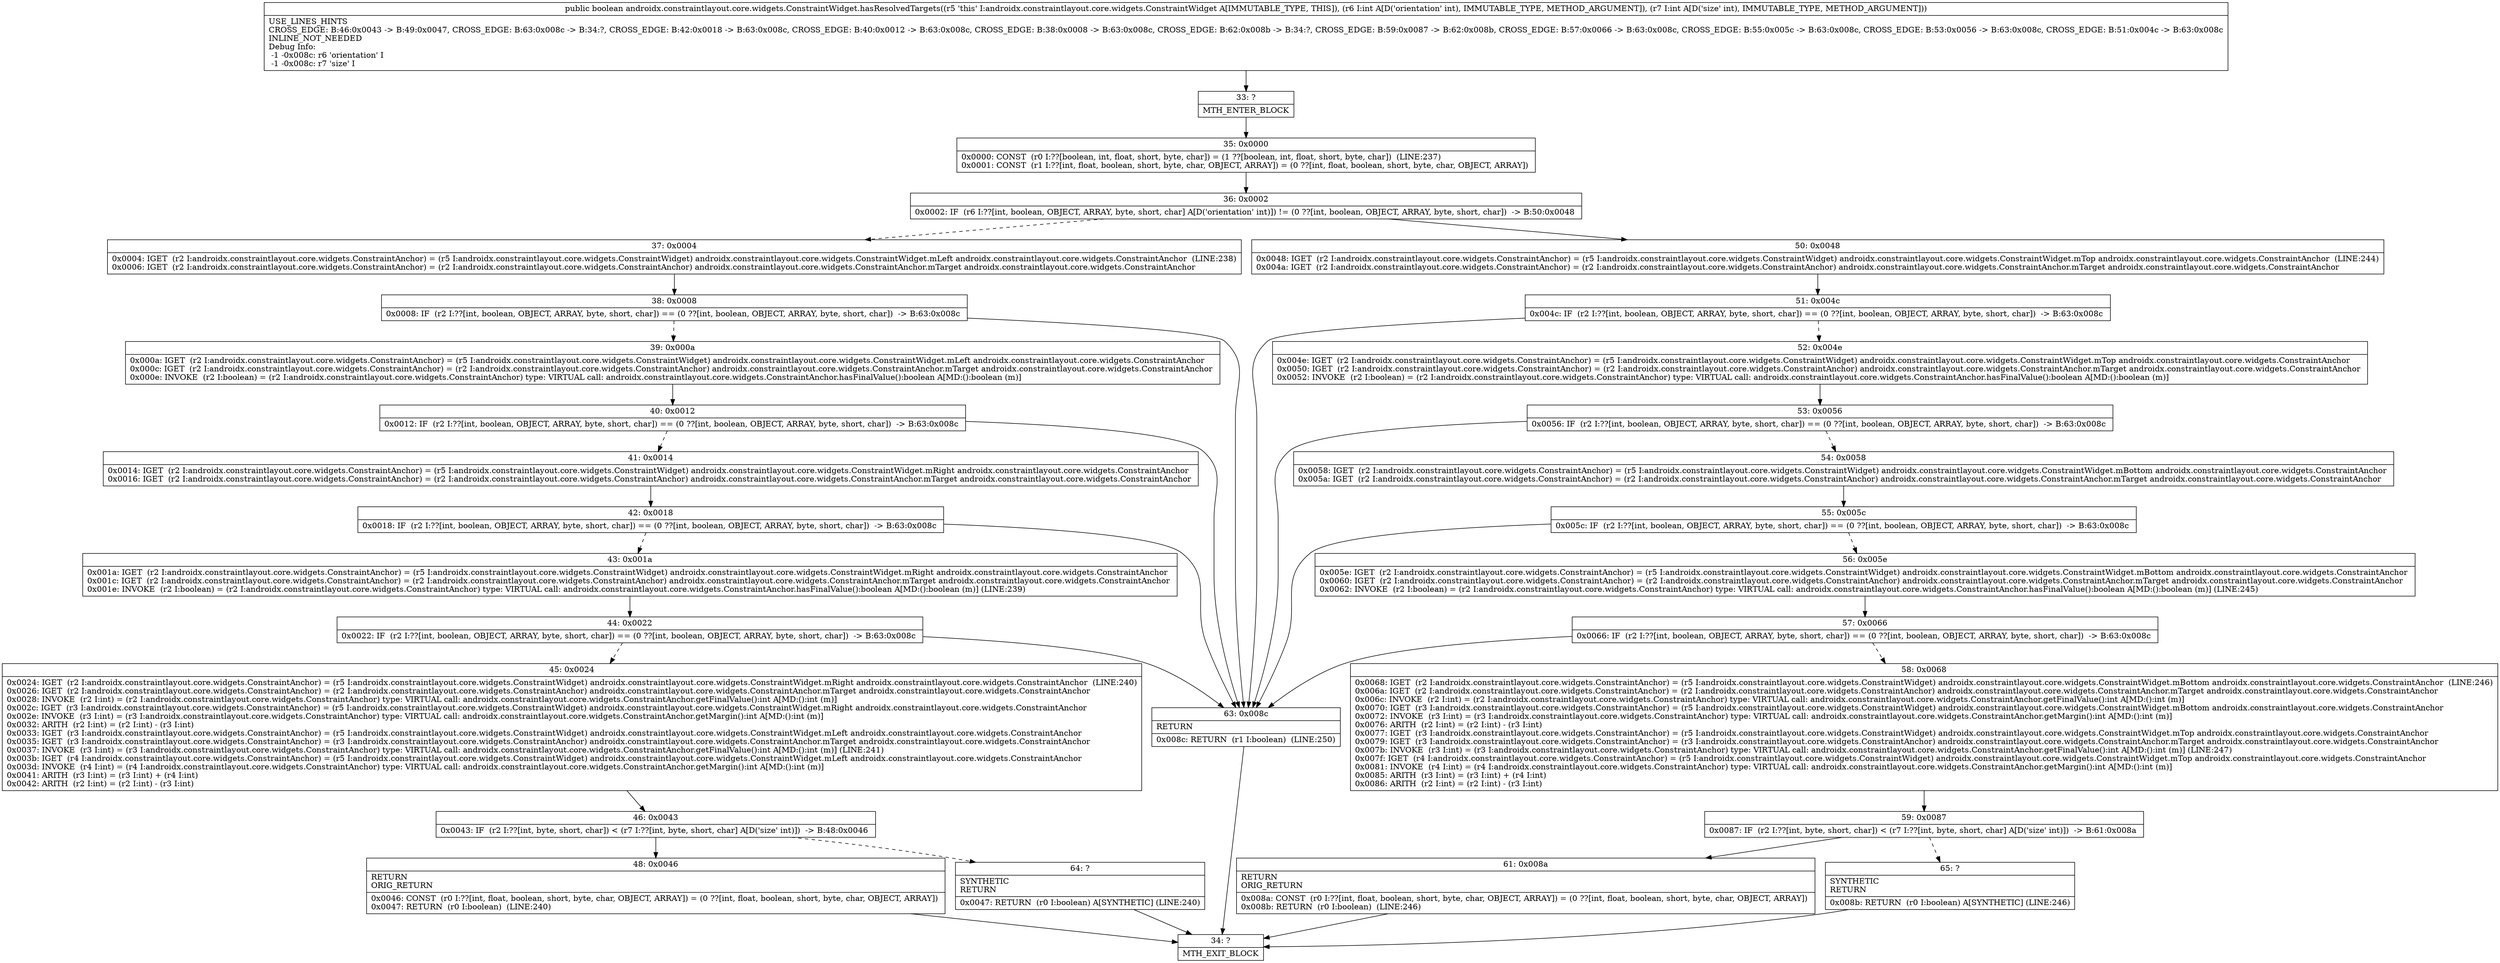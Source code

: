 digraph "CFG forandroidx.constraintlayout.core.widgets.ConstraintWidget.hasResolvedTargets(II)Z" {
Node_33 [shape=record,label="{33\:\ ?|MTH_ENTER_BLOCK\l}"];
Node_35 [shape=record,label="{35\:\ 0x0000|0x0000: CONST  (r0 I:??[boolean, int, float, short, byte, char]) = (1 ??[boolean, int, float, short, byte, char])  (LINE:237)\l0x0001: CONST  (r1 I:??[int, float, boolean, short, byte, char, OBJECT, ARRAY]) = (0 ??[int, float, boolean, short, byte, char, OBJECT, ARRAY]) \l}"];
Node_36 [shape=record,label="{36\:\ 0x0002|0x0002: IF  (r6 I:??[int, boolean, OBJECT, ARRAY, byte, short, char] A[D('orientation' int)]) != (0 ??[int, boolean, OBJECT, ARRAY, byte, short, char])  \-\> B:50:0x0048 \l}"];
Node_37 [shape=record,label="{37\:\ 0x0004|0x0004: IGET  (r2 I:androidx.constraintlayout.core.widgets.ConstraintAnchor) = (r5 I:androidx.constraintlayout.core.widgets.ConstraintWidget) androidx.constraintlayout.core.widgets.ConstraintWidget.mLeft androidx.constraintlayout.core.widgets.ConstraintAnchor  (LINE:238)\l0x0006: IGET  (r2 I:androidx.constraintlayout.core.widgets.ConstraintAnchor) = (r2 I:androidx.constraintlayout.core.widgets.ConstraintAnchor) androidx.constraintlayout.core.widgets.ConstraintAnchor.mTarget androidx.constraintlayout.core.widgets.ConstraintAnchor \l}"];
Node_38 [shape=record,label="{38\:\ 0x0008|0x0008: IF  (r2 I:??[int, boolean, OBJECT, ARRAY, byte, short, char]) == (0 ??[int, boolean, OBJECT, ARRAY, byte, short, char])  \-\> B:63:0x008c \l}"];
Node_39 [shape=record,label="{39\:\ 0x000a|0x000a: IGET  (r2 I:androidx.constraintlayout.core.widgets.ConstraintAnchor) = (r5 I:androidx.constraintlayout.core.widgets.ConstraintWidget) androidx.constraintlayout.core.widgets.ConstraintWidget.mLeft androidx.constraintlayout.core.widgets.ConstraintAnchor \l0x000c: IGET  (r2 I:androidx.constraintlayout.core.widgets.ConstraintAnchor) = (r2 I:androidx.constraintlayout.core.widgets.ConstraintAnchor) androidx.constraintlayout.core.widgets.ConstraintAnchor.mTarget androidx.constraintlayout.core.widgets.ConstraintAnchor \l0x000e: INVOKE  (r2 I:boolean) = (r2 I:androidx.constraintlayout.core.widgets.ConstraintAnchor) type: VIRTUAL call: androidx.constraintlayout.core.widgets.ConstraintAnchor.hasFinalValue():boolean A[MD:():boolean (m)]\l}"];
Node_40 [shape=record,label="{40\:\ 0x0012|0x0012: IF  (r2 I:??[int, boolean, OBJECT, ARRAY, byte, short, char]) == (0 ??[int, boolean, OBJECT, ARRAY, byte, short, char])  \-\> B:63:0x008c \l}"];
Node_41 [shape=record,label="{41\:\ 0x0014|0x0014: IGET  (r2 I:androidx.constraintlayout.core.widgets.ConstraintAnchor) = (r5 I:androidx.constraintlayout.core.widgets.ConstraintWidget) androidx.constraintlayout.core.widgets.ConstraintWidget.mRight androidx.constraintlayout.core.widgets.ConstraintAnchor \l0x0016: IGET  (r2 I:androidx.constraintlayout.core.widgets.ConstraintAnchor) = (r2 I:androidx.constraintlayout.core.widgets.ConstraintAnchor) androidx.constraintlayout.core.widgets.ConstraintAnchor.mTarget androidx.constraintlayout.core.widgets.ConstraintAnchor \l}"];
Node_42 [shape=record,label="{42\:\ 0x0018|0x0018: IF  (r2 I:??[int, boolean, OBJECT, ARRAY, byte, short, char]) == (0 ??[int, boolean, OBJECT, ARRAY, byte, short, char])  \-\> B:63:0x008c \l}"];
Node_43 [shape=record,label="{43\:\ 0x001a|0x001a: IGET  (r2 I:androidx.constraintlayout.core.widgets.ConstraintAnchor) = (r5 I:androidx.constraintlayout.core.widgets.ConstraintWidget) androidx.constraintlayout.core.widgets.ConstraintWidget.mRight androidx.constraintlayout.core.widgets.ConstraintAnchor \l0x001c: IGET  (r2 I:androidx.constraintlayout.core.widgets.ConstraintAnchor) = (r2 I:androidx.constraintlayout.core.widgets.ConstraintAnchor) androidx.constraintlayout.core.widgets.ConstraintAnchor.mTarget androidx.constraintlayout.core.widgets.ConstraintAnchor \l0x001e: INVOKE  (r2 I:boolean) = (r2 I:androidx.constraintlayout.core.widgets.ConstraintAnchor) type: VIRTUAL call: androidx.constraintlayout.core.widgets.ConstraintAnchor.hasFinalValue():boolean A[MD:():boolean (m)] (LINE:239)\l}"];
Node_44 [shape=record,label="{44\:\ 0x0022|0x0022: IF  (r2 I:??[int, boolean, OBJECT, ARRAY, byte, short, char]) == (0 ??[int, boolean, OBJECT, ARRAY, byte, short, char])  \-\> B:63:0x008c \l}"];
Node_45 [shape=record,label="{45\:\ 0x0024|0x0024: IGET  (r2 I:androidx.constraintlayout.core.widgets.ConstraintAnchor) = (r5 I:androidx.constraintlayout.core.widgets.ConstraintWidget) androidx.constraintlayout.core.widgets.ConstraintWidget.mRight androidx.constraintlayout.core.widgets.ConstraintAnchor  (LINE:240)\l0x0026: IGET  (r2 I:androidx.constraintlayout.core.widgets.ConstraintAnchor) = (r2 I:androidx.constraintlayout.core.widgets.ConstraintAnchor) androidx.constraintlayout.core.widgets.ConstraintAnchor.mTarget androidx.constraintlayout.core.widgets.ConstraintAnchor \l0x0028: INVOKE  (r2 I:int) = (r2 I:androidx.constraintlayout.core.widgets.ConstraintAnchor) type: VIRTUAL call: androidx.constraintlayout.core.widgets.ConstraintAnchor.getFinalValue():int A[MD:():int (m)]\l0x002c: IGET  (r3 I:androidx.constraintlayout.core.widgets.ConstraintAnchor) = (r5 I:androidx.constraintlayout.core.widgets.ConstraintWidget) androidx.constraintlayout.core.widgets.ConstraintWidget.mRight androidx.constraintlayout.core.widgets.ConstraintAnchor \l0x002e: INVOKE  (r3 I:int) = (r3 I:androidx.constraintlayout.core.widgets.ConstraintAnchor) type: VIRTUAL call: androidx.constraintlayout.core.widgets.ConstraintAnchor.getMargin():int A[MD:():int (m)]\l0x0032: ARITH  (r2 I:int) = (r2 I:int) \- (r3 I:int) \l0x0033: IGET  (r3 I:androidx.constraintlayout.core.widgets.ConstraintAnchor) = (r5 I:androidx.constraintlayout.core.widgets.ConstraintWidget) androidx.constraintlayout.core.widgets.ConstraintWidget.mLeft androidx.constraintlayout.core.widgets.ConstraintAnchor \l0x0035: IGET  (r3 I:androidx.constraintlayout.core.widgets.ConstraintAnchor) = (r3 I:androidx.constraintlayout.core.widgets.ConstraintAnchor) androidx.constraintlayout.core.widgets.ConstraintAnchor.mTarget androidx.constraintlayout.core.widgets.ConstraintAnchor \l0x0037: INVOKE  (r3 I:int) = (r3 I:androidx.constraintlayout.core.widgets.ConstraintAnchor) type: VIRTUAL call: androidx.constraintlayout.core.widgets.ConstraintAnchor.getFinalValue():int A[MD:():int (m)] (LINE:241)\l0x003b: IGET  (r4 I:androidx.constraintlayout.core.widgets.ConstraintAnchor) = (r5 I:androidx.constraintlayout.core.widgets.ConstraintWidget) androidx.constraintlayout.core.widgets.ConstraintWidget.mLeft androidx.constraintlayout.core.widgets.ConstraintAnchor \l0x003d: INVOKE  (r4 I:int) = (r4 I:androidx.constraintlayout.core.widgets.ConstraintAnchor) type: VIRTUAL call: androidx.constraintlayout.core.widgets.ConstraintAnchor.getMargin():int A[MD:():int (m)]\l0x0041: ARITH  (r3 I:int) = (r3 I:int) + (r4 I:int) \l0x0042: ARITH  (r2 I:int) = (r2 I:int) \- (r3 I:int) \l}"];
Node_46 [shape=record,label="{46\:\ 0x0043|0x0043: IF  (r2 I:??[int, byte, short, char]) \< (r7 I:??[int, byte, short, char] A[D('size' int)])  \-\> B:48:0x0046 \l}"];
Node_48 [shape=record,label="{48\:\ 0x0046|RETURN\lORIG_RETURN\l|0x0046: CONST  (r0 I:??[int, float, boolean, short, byte, char, OBJECT, ARRAY]) = (0 ??[int, float, boolean, short, byte, char, OBJECT, ARRAY]) \l0x0047: RETURN  (r0 I:boolean)  (LINE:240)\l}"];
Node_34 [shape=record,label="{34\:\ ?|MTH_EXIT_BLOCK\l}"];
Node_64 [shape=record,label="{64\:\ ?|SYNTHETIC\lRETURN\l|0x0047: RETURN  (r0 I:boolean) A[SYNTHETIC] (LINE:240)\l}"];
Node_63 [shape=record,label="{63\:\ 0x008c|RETURN\l|0x008c: RETURN  (r1 I:boolean)  (LINE:250)\l}"];
Node_50 [shape=record,label="{50\:\ 0x0048|0x0048: IGET  (r2 I:androidx.constraintlayout.core.widgets.ConstraintAnchor) = (r5 I:androidx.constraintlayout.core.widgets.ConstraintWidget) androidx.constraintlayout.core.widgets.ConstraintWidget.mTop androidx.constraintlayout.core.widgets.ConstraintAnchor  (LINE:244)\l0x004a: IGET  (r2 I:androidx.constraintlayout.core.widgets.ConstraintAnchor) = (r2 I:androidx.constraintlayout.core.widgets.ConstraintAnchor) androidx.constraintlayout.core.widgets.ConstraintAnchor.mTarget androidx.constraintlayout.core.widgets.ConstraintAnchor \l}"];
Node_51 [shape=record,label="{51\:\ 0x004c|0x004c: IF  (r2 I:??[int, boolean, OBJECT, ARRAY, byte, short, char]) == (0 ??[int, boolean, OBJECT, ARRAY, byte, short, char])  \-\> B:63:0x008c \l}"];
Node_52 [shape=record,label="{52\:\ 0x004e|0x004e: IGET  (r2 I:androidx.constraintlayout.core.widgets.ConstraintAnchor) = (r5 I:androidx.constraintlayout.core.widgets.ConstraintWidget) androidx.constraintlayout.core.widgets.ConstraintWidget.mTop androidx.constraintlayout.core.widgets.ConstraintAnchor \l0x0050: IGET  (r2 I:androidx.constraintlayout.core.widgets.ConstraintAnchor) = (r2 I:androidx.constraintlayout.core.widgets.ConstraintAnchor) androidx.constraintlayout.core.widgets.ConstraintAnchor.mTarget androidx.constraintlayout.core.widgets.ConstraintAnchor \l0x0052: INVOKE  (r2 I:boolean) = (r2 I:androidx.constraintlayout.core.widgets.ConstraintAnchor) type: VIRTUAL call: androidx.constraintlayout.core.widgets.ConstraintAnchor.hasFinalValue():boolean A[MD:():boolean (m)]\l}"];
Node_53 [shape=record,label="{53\:\ 0x0056|0x0056: IF  (r2 I:??[int, boolean, OBJECT, ARRAY, byte, short, char]) == (0 ??[int, boolean, OBJECT, ARRAY, byte, short, char])  \-\> B:63:0x008c \l}"];
Node_54 [shape=record,label="{54\:\ 0x0058|0x0058: IGET  (r2 I:androidx.constraintlayout.core.widgets.ConstraintAnchor) = (r5 I:androidx.constraintlayout.core.widgets.ConstraintWidget) androidx.constraintlayout.core.widgets.ConstraintWidget.mBottom androidx.constraintlayout.core.widgets.ConstraintAnchor \l0x005a: IGET  (r2 I:androidx.constraintlayout.core.widgets.ConstraintAnchor) = (r2 I:androidx.constraintlayout.core.widgets.ConstraintAnchor) androidx.constraintlayout.core.widgets.ConstraintAnchor.mTarget androidx.constraintlayout.core.widgets.ConstraintAnchor \l}"];
Node_55 [shape=record,label="{55\:\ 0x005c|0x005c: IF  (r2 I:??[int, boolean, OBJECT, ARRAY, byte, short, char]) == (0 ??[int, boolean, OBJECT, ARRAY, byte, short, char])  \-\> B:63:0x008c \l}"];
Node_56 [shape=record,label="{56\:\ 0x005e|0x005e: IGET  (r2 I:androidx.constraintlayout.core.widgets.ConstraintAnchor) = (r5 I:androidx.constraintlayout.core.widgets.ConstraintWidget) androidx.constraintlayout.core.widgets.ConstraintWidget.mBottom androidx.constraintlayout.core.widgets.ConstraintAnchor \l0x0060: IGET  (r2 I:androidx.constraintlayout.core.widgets.ConstraintAnchor) = (r2 I:androidx.constraintlayout.core.widgets.ConstraintAnchor) androidx.constraintlayout.core.widgets.ConstraintAnchor.mTarget androidx.constraintlayout.core.widgets.ConstraintAnchor \l0x0062: INVOKE  (r2 I:boolean) = (r2 I:androidx.constraintlayout.core.widgets.ConstraintAnchor) type: VIRTUAL call: androidx.constraintlayout.core.widgets.ConstraintAnchor.hasFinalValue():boolean A[MD:():boolean (m)] (LINE:245)\l}"];
Node_57 [shape=record,label="{57\:\ 0x0066|0x0066: IF  (r2 I:??[int, boolean, OBJECT, ARRAY, byte, short, char]) == (0 ??[int, boolean, OBJECT, ARRAY, byte, short, char])  \-\> B:63:0x008c \l}"];
Node_58 [shape=record,label="{58\:\ 0x0068|0x0068: IGET  (r2 I:androidx.constraintlayout.core.widgets.ConstraintAnchor) = (r5 I:androidx.constraintlayout.core.widgets.ConstraintWidget) androidx.constraintlayout.core.widgets.ConstraintWidget.mBottom androidx.constraintlayout.core.widgets.ConstraintAnchor  (LINE:246)\l0x006a: IGET  (r2 I:androidx.constraintlayout.core.widgets.ConstraintAnchor) = (r2 I:androidx.constraintlayout.core.widgets.ConstraintAnchor) androidx.constraintlayout.core.widgets.ConstraintAnchor.mTarget androidx.constraintlayout.core.widgets.ConstraintAnchor \l0x006c: INVOKE  (r2 I:int) = (r2 I:androidx.constraintlayout.core.widgets.ConstraintAnchor) type: VIRTUAL call: androidx.constraintlayout.core.widgets.ConstraintAnchor.getFinalValue():int A[MD:():int (m)]\l0x0070: IGET  (r3 I:androidx.constraintlayout.core.widgets.ConstraintAnchor) = (r5 I:androidx.constraintlayout.core.widgets.ConstraintWidget) androidx.constraintlayout.core.widgets.ConstraintWidget.mBottom androidx.constraintlayout.core.widgets.ConstraintAnchor \l0x0072: INVOKE  (r3 I:int) = (r3 I:androidx.constraintlayout.core.widgets.ConstraintAnchor) type: VIRTUAL call: androidx.constraintlayout.core.widgets.ConstraintAnchor.getMargin():int A[MD:():int (m)]\l0x0076: ARITH  (r2 I:int) = (r2 I:int) \- (r3 I:int) \l0x0077: IGET  (r3 I:androidx.constraintlayout.core.widgets.ConstraintAnchor) = (r5 I:androidx.constraintlayout.core.widgets.ConstraintWidget) androidx.constraintlayout.core.widgets.ConstraintWidget.mTop androidx.constraintlayout.core.widgets.ConstraintAnchor \l0x0079: IGET  (r3 I:androidx.constraintlayout.core.widgets.ConstraintAnchor) = (r3 I:androidx.constraintlayout.core.widgets.ConstraintAnchor) androidx.constraintlayout.core.widgets.ConstraintAnchor.mTarget androidx.constraintlayout.core.widgets.ConstraintAnchor \l0x007b: INVOKE  (r3 I:int) = (r3 I:androidx.constraintlayout.core.widgets.ConstraintAnchor) type: VIRTUAL call: androidx.constraintlayout.core.widgets.ConstraintAnchor.getFinalValue():int A[MD:():int (m)] (LINE:247)\l0x007f: IGET  (r4 I:androidx.constraintlayout.core.widgets.ConstraintAnchor) = (r5 I:androidx.constraintlayout.core.widgets.ConstraintWidget) androidx.constraintlayout.core.widgets.ConstraintWidget.mTop androidx.constraintlayout.core.widgets.ConstraintAnchor \l0x0081: INVOKE  (r4 I:int) = (r4 I:androidx.constraintlayout.core.widgets.ConstraintAnchor) type: VIRTUAL call: androidx.constraintlayout.core.widgets.ConstraintAnchor.getMargin():int A[MD:():int (m)]\l0x0085: ARITH  (r3 I:int) = (r3 I:int) + (r4 I:int) \l0x0086: ARITH  (r2 I:int) = (r2 I:int) \- (r3 I:int) \l}"];
Node_59 [shape=record,label="{59\:\ 0x0087|0x0087: IF  (r2 I:??[int, byte, short, char]) \< (r7 I:??[int, byte, short, char] A[D('size' int)])  \-\> B:61:0x008a \l}"];
Node_61 [shape=record,label="{61\:\ 0x008a|RETURN\lORIG_RETURN\l|0x008a: CONST  (r0 I:??[int, float, boolean, short, byte, char, OBJECT, ARRAY]) = (0 ??[int, float, boolean, short, byte, char, OBJECT, ARRAY]) \l0x008b: RETURN  (r0 I:boolean)  (LINE:246)\l}"];
Node_65 [shape=record,label="{65\:\ ?|SYNTHETIC\lRETURN\l|0x008b: RETURN  (r0 I:boolean) A[SYNTHETIC] (LINE:246)\l}"];
MethodNode[shape=record,label="{public boolean androidx.constraintlayout.core.widgets.ConstraintWidget.hasResolvedTargets((r5 'this' I:androidx.constraintlayout.core.widgets.ConstraintWidget A[IMMUTABLE_TYPE, THIS]), (r6 I:int A[D('orientation' int), IMMUTABLE_TYPE, METHOD_ARGUMENT]), (r7 I:int A[D('size' int), IMMUTABLE_TYPE, METHOD_ARGUMENT]))  | USE_LINES_HINTS\lCROSS_EDGE: B:46:0x0043 \-\> B:49:0x0047, CROSS_EDGE: B:63:0x008c \-\> B:34:?, CROSS_EDGE: B:42:0x0018 \-\> B:63:0x008c, CROSS_EDGE: B:40:0x0012 \-\> B:63:0x008c, CROSS_EDGE: B:38:0x0008 \-\> B:63:0x008c, CROSS_EDGE: B:62:0x008b \-\> B:34:?, CROSS_EDGE: B:59:0x0087 \-\> B:62:0x008b, CROSS_EDGE: B:57:0x0066 \-\> B:63:0x008c, CROSS_EDGE: B:55:0x005c \-\> B:63:0x008c, CROSS_EDGE: B:53:0x0056 \-\> B:63:0x008c, CROSS_EDGE: B:51:0x004c \-\> B:63:0x008c\lINLINE_NOT_NEEDED\lDebug Info:\l  \-1 \-0x008c: r6 'orientation' I\l  \-1 \-0x008c: r7 'size' I\l}"];
MethodNode -> Node_33;Node_33 -> Node_35;
Node_35 -> Node_36;
Node_36 -> Node_37[style=dashed];
Node_36 -> Node_50;
Node_37 -> Node_38;
Node_38 -> Node_39[style=dashed];
Node_38 -> Node_63;
Node_39 -> Node_40;
Node_40 -> Node_41[style=dashed];
Node_40 -> Node_63;
Node_41 -> Node_42;
Node_42 -> Node_43[style=dashed];
Node_42 -> Node_63;
Node_43 -> Node_44;
Node_44 -> Node_45[style=dashed];
Node_44 -> Node_63;
Node_45 -> Node_46;
Node_46 -> Node_48;
Node_46 -> Node_64[style=dashed];
Node_48 -> Node_34;
Node_64 -> Node_34;
Node_63 -> Node_34;
Node_50 -> Node_51;
Node_51 -> Node_52[style=dashed];
Node_51 -> Node_63;
Node_52 -> Node_53;
Node_53 -> Node_54[style=dashed];
Node_53 -> Node_63;
Node_54 -> Node_55;
Node_55 -> Node_56[style=dashed];
Node_55 -> Node_63;
Node_56 -> Node_57;
Node_57 -> Node_58[style=dashed];
Node_57 -> Node_63;
Node_58 -> Node_59;
Node_59 -> Node_61;
Node_59 -> Node_65[style=dashed];
Node_61 -> Node_34;
Node_65 -> Node_34;
}


